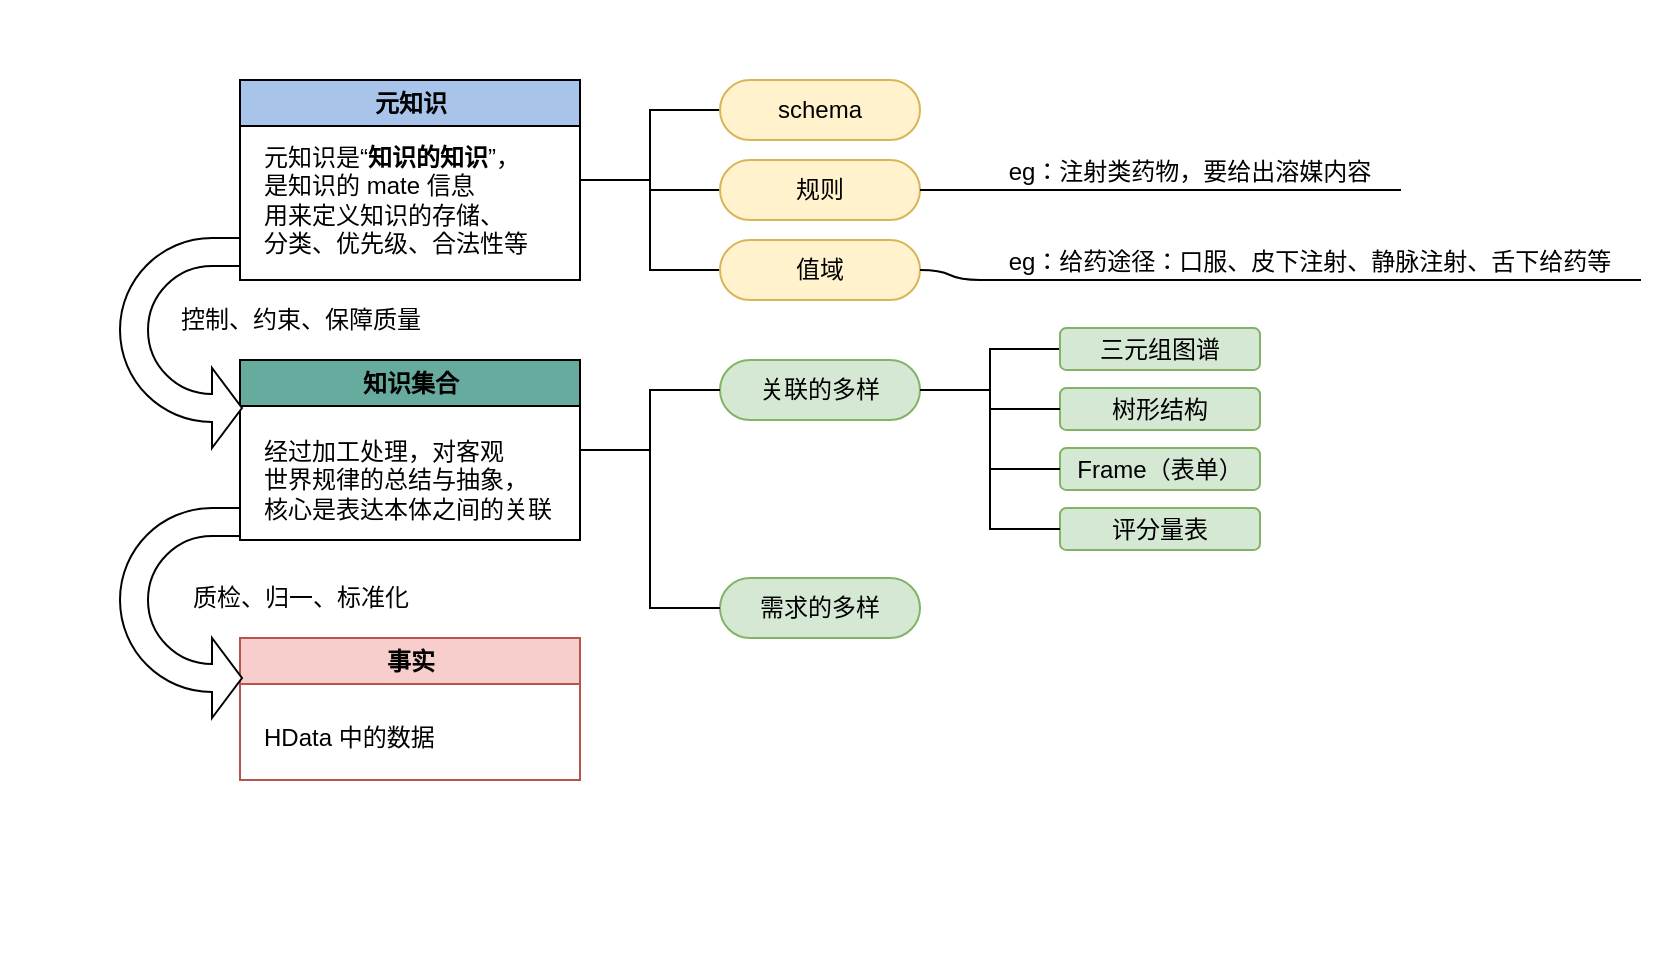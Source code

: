 <mxfile version="16.5.3" type="github" pages="2">
  <diagram id="lODO2Ho19lS363PkOUxg" name="Page-1">
    <mxGraphModel dx="946" dy="589" grid="1" gridSize="10" guides="1" tooltips="1" connect="1" arrows="1" fold="1" page="0" pageScale="1" pageWidth="827" pageHeight="1169" math="0" shadow="0">
      <root>
        <mxCell id="0" />
        <mxCell id="1" parent="0" />
        <mxCell id="Elu3GBamNisNBWZrPOnw-19" value="这是第一个" style="swimlane;startSize=20;horizontal=1;containerType=tree;swimlaneHead=0;swimlaneBody=0;noLabel=1;strokeColor=none;" parent="1" vertex="1">
          <mxGeometry x="30" y="31" width="830" height="479" as="geometry" />
        </mxCell>
        <mxCell id="Elu3GBamNisNBWZrPOnw-20" value="" style="edgeStyle=orthogonalEdgeStyle;startArrow=none;endArrow=none;segment=10;rounded=0;arcSize=40;" parent="Elu3GBamNisNBWZrPOnw-19" source="Elu3GBamNisNBWZrPOnw-24" target="Elu3GBamNisNBWZrPOnw-25" edge="1">
          <mxGeometry relative="1" as="geometry" />
        </mxCell>
        <mxCell id="Elu3GBamNisNBWZrPOnw-24" value="元知识" style="swimlane;fontFamily=Helvetica;fontSize=12;fontColor=rgb(0, 0, 0);align=center;strokeColor=rgb(0, 0, 0);fillColor=#A9C4EB;html=1;container=0;startSize=23;" parent="Elu3GBamNisNBWZrPOnw-19" vertex="1">
          <mxGeometry x="120" y="40" width="170" height="100" as="geometry" />
        </mxCell>
        <mxCell id="DxxxkKUG97s_HWiAUXKt-12" value="&lt;div&gt;元知识是“&lt;b&gt;知识的知识&lt;/b&gt;”，&lt;/div&gt;&lt;div&gt;是知识的 mate 信息&lt;/div&gt;&lt;div&gt;用来定义知识的存储、&lt;/div&gt;&lt;div&gt;分类、优先级、合法性等&lt;/div&gt;" style="text;html=1;align=left;verticalAlign=middle;resizable=0;points=[];autosize=1;strokeColor=none;fillColor=none;" parent="Elu3GBamNisNBWZrPOnw-24" vertex="1">
          <mxGeometry x="10" y="30" width="150" height="60" as="geometry" />
        </mxCell>
        <mxCell id="Elu3GBamNisNBWZrPOnw-25" value="schema" style="whiteSpace=wrap;html=1;rounded=1;arcSize=50;align=center;verticalAlign=middle;strokeWidth=1;autosize=1;spacing=4;treeFolding=1;treeMoving=1;newEdgeStyle={&quot;edgeStyle&quot;:&quot;entityRelationEdgeStyle&quot;,&quot;startArrow&quot;:&quot;none&quot;,&quot;endArrow&quot;:&quot;none&quot;,&quot;segment&quot;:10,&quot;curved&quot;:1};fillColor=#fff2cc;strokeColor=#d6b656;" parent="Elu3GBamNisNBWZrPOnw-19" vertex="1">
          <mxGeometry x="360" y="40" width="100" height="30" as="geometry" />
        </mxCell>
        <mxCell id="DxxxkKUG97s_HWiAUXKt-10" value="" style="edgeStyle=orthogonalEdgeStyle;startArrow=none;endArrow=none;segment=10;rounded=0;arcSize=40;" parent="Elu3GBamNisNBWZrPOnw-19" source="Elu3GBamNisNBWZrPOnw-24" target="DxxxkKUG97s_HWiAUXKt-11" edge="1">
          <mxGeometry relative="1" as="geometry">
            <mxPoint x="260" y="280" as="sourcePoint" />
          </mxGeometry>
        </mxCell>
        <mxCell id="DxxxkKUG97s_HWiAUXKt-11" value="规则" style="whiteSpace=wrap;html=1;rounded=1;arcSize=50;align=center;verticalAlign=middle;strokeWidth=1;autosize=1;spacing=4;treeFolding=1;treeMoving=1;newEdgeStyle={&quot;edgeStyle&quot;:&quot;entityRelationEdgeStyle&quot;,&quot;startArrow&quot;:&quot;none&quot;,&quot;endArrow&quot;:&quot;none&quot;,&quot;segment&quot;:10,&quot;curved&quot;:1};fillColor=#fff2cc;strokeColor=#d6b656;" parent="Elu3GBamNisNBWZrPOnw-19" vertex="1">
          <mxGeometry x="360" y="80" width="100" height="30" as="geometry" />
        </mxCell>
        <mxCell id="DxxxkKUG97s_HWiAUXKt-14" value="" style="edgeStyle=orthogonalEdgeStyle;startArrow=none;endArrow=none;segment=10;rounded=0;jumpSize=6;arcSize=40;" parent="Elu3GBamNisNBWZrPOnw-19" source="Elu3GBamNisNBWZrPOnw-24" target="DxxxkKUG97s_HWiAUXKt-15" edge="1">
          <mxGeometry relative="1" as="geometry">
            <mxPoint x="320" y="115" as="sourcePoint" />
          </mxGeometry>
        </mxCell>
        <mxCell id="DxxxkKUG97s_HWiAUXKt-15" value="值域" style="whiteSpace=wrap;html=1;rounded=1;arcSize=50;align=center;verticalAlign=middle;strokeWidth=1;autosize=1;spacing=4;treeFolding=1;treeMoving=1;newEdgeStyle={&quot;edgeStyle&quot;:&quot;entityRelationEdgeStyle&quot;,&quot;startArrow&quot;:&quot;none&quot;,&quot;endArrow&quot;:&quot;none&quot;,&quot;segment&quot;:10,&quot;curved&quot;:1};fillColor=#fff2cc;strokeColor=#d6b656;" parent="Elu3GBamNisNBWZrPOnw-19" vertex="1">
          <mxGeometry x="360" y="120" width="100" height="30" as="geometry" />
        </mxCell>
        <mxCell id="DxxxkKUG97s_HWiAUXKt-16" value="&lt;div&gt;eg：注射类药物，要给出溶媒内容&lt;/div&gt;" style="whiteSpace=wrap;html=1;shape=partialRectangle;top=0;left=0;bottom=1;right=0;points=[[0,1],[1,1]];fillColor=none;align=center;verticalAlign=bottom;routingCenterY=0.5;snapToPoint=1;recursiveResize=0;autosize=1;treeFolding=1;treeMoving=1;newEdgeStyle={&quot;edgeStyle&quot;:&quot;entityRelationEdgeStyle&quot;,&quot;startArrow&quot;:&quot;none&quot;,&quot;endArrow&quot;:&quot;none&quot;,&quot;segment&quot;:10,&quot;curved&quot;:1};fontColor=#000000;" parent="Elu3GBamNisNBWZrPOnw-19" vertex="1">
          <mxGeometry x="490" y="75" width="210" height="20" as="geometry" />
        </mxCell>
        <mxCell id="DxxxkKUG97s_HWiAUXKt-17" value="" style="edgeStyle=entityRelationEdgeStyle;startArrow=none;endArrow=none;segment=10;curved=1;rounded=1;fontColor=#C3ABD0;jumpSize=6;" parent="Elu3GBamNisNBWZrPOnw-19" source="DxxxkKUG97s_HWiAUXKt-11" target="DxxxkKUG97s_HWiAUXKt-16" edge="1">
          <mxGeometry relative="1" as="geometry">
            <mxPoint x="490" y="90" as="sourcePoint" />
          </mxGeometry>
        </mxCell>
        <mxCell id="DxxxkKUG97s_HWiAUXKt-18" value="&lt;div&gt;eg：给药途径：口服、皮下注射、静脉注射、舌下给药等&lt;/div&gt;" style="whiteSpace=wrap;html=1;shape=partialRectangle;top=0;left=0;bottom=1;right=0;points=[[0,1],[1,1]];fillColor=none;align=center;verticalAlign=bottom;routingCenterY=0.5;snapToPoint=1;recursiveResize=0;autosize=1;treeFolding=1;treeMoving=1;newEdgeStyle={&quot;edgeStyle&quot;:&quot;entityRelationEdgeStyle&quot;,&quot;startArrow&quot;:&quot;none&quot;,&quot;endArrow&quot;:&quot;none&quot;,&quot;segment&quot;:10,&quot;curved&quot;:1};fontColor=#000000;" parent="Elu3GBamNisNBWZrPOnw-19" vertex="1">
          <mxGeometry x="490" y="120" width="330" height="20" as="geometry" />
        </mxCell>
        <mxCell id="DxxxkKUG97s_HWiAUXKt-19" value="" style="edgeStyle=entityRelationEdgeStyle;startArrow=none;endArrow=none;segment=10;curved=1;rounded=1;fontColor=#C3ABD0;jumpSize=6;" parent="Elu3GBamNisNBWZrPOnw-19" source="DxxxkKUG97s_HWiAUXKt-15" target="DxxxkKUG97s_HWiAUXKt-18" edge="1">
          <mxGeometry relative="1" as="geometry">
            <mxPoint x="470" y="160" as="sourcePoint" />
            <mxPoint x="660" y="225" as="targetPoint" />
          </mxGeometry>
        </mxCell>
        <mxCell id="DxxxkKUG97s_HWiAUXKt-21" value="知识集合" style="swimlane;fontFamily=Helvetica;fontSize=12;fontColor=rgb(0, 0, 0);align=center;strokeColor=rgb(0, 0, 0);fillColor=#67AB9F;html=1;container=0;startSize=23;" parent="Elu3GBamNisNBWZrPOnw-19" vertex="1">
          <mxGeometry x="120" y="180" width="170" height="90" as="geometry" />
        </mxCell>
        <mxCell id="DxxxkKUG97s_HWiAUXKt-22" value="&lt;div&gt;经过加工处理，对客观&lt;/div&gt;&lt;div&gt;世界规律的总结与抽象，&lt;/div&gt;&lt;div&gt;核心是表达本体之间的关联&lt;/div&gt;" style="text;html=1;align=left;verticalAlign=middle;resizable=0;points=[];autosize=1;strokeColor=none;fillColor=none;" parent="DxxxkKUG97s_HWiAUXKt-21" vertex="1">
          <mxGeometry x="10" y="35" width="160" height="50" as="geometry" />
        </mxCell>
        <mxCell id="DxxxkKUG97s_HWiAUXKt-43" style="edgeStyle=orthogonalEdgeStyle;rounded=1;jumpSize=6;orthogonalLoop=1;jettySize=auto;html=1;fontColor=#000000;arcSize=0;endArrow=none;endFill=0;" parent="Elu3GBamNisNBWZrPOnw-19" source="DxxxkKUG97s_HWiAUXKt-23" target="DxxxkKUG97s_HWiAUXKt-42" edge="1">
          <mxGeometry relative="1" as="geometry" />
        </mxCell>
        <mxCell id="DxxxkKUG97s_HWiAUXKt-23" value="关联的多样" style="whiteSpace=wrap;html=1;rounded=1;arcSize=50;align=center;verticalAlign=middle;strokeWidth=1;autosize=1;spacing=4;treeFolding=1;treeMoving=1;newEdgeStyle={&quot;edgeStyle&quot;:&quot;entityRelationEdgeStyle&quot;,&quot;startArrow&quot;:&quot;none&quot;,&quot;endArrow&quot;:&quot;none&quot;,&quot;segment&quot;:10,&quot;curved&quot;:1};fillColor=#d5e8d4;strokeColor=#82b366;" parent="Elu3GBamNisNBWZrPOnw-19" vertex="1">
          <mxGeometry x="360" y="180" width="100" height="30" as="geometry" />
        </mxCell>
        <mxCell id="DxxxkKUG97s_HWiAUXKt-20" value="" style="edgeStyle=orthogonalEdgeStyle;startArrow=none;endArrow=none;segment=10;rounded=0;arcSize=40;" parent="Elu3GBamNisNBWZrPOnw-19" source="DxxxkKUG97s_HWiAUXKt-21" target="DxxxkKUG97s_HWiAUXKt-23" edge="1">
          <mxGeometry relative="1" as="geometry" />
        </mxCell>
        <mxCell id="DxxxkKUG97s_HWiAUXKt-41" value="&lt;div&gt;控制、约束、保障质量&lt;/div&gt;" style="text;html=1;align=center;verticalAlign=middle;resizable=0;points=[];autosize=1;strokeColor=none;fillColor=none;fontColor=#000000;" parent="Elu3GBamNisNBWZrPOnw-19" vertex="1">
          <mxGeometry x="80" y="150" width="140" height="20" as="geometry" />
        </mxCell>
        <mxCell id="DxxxkKUG97s_HWiAUXKt-42" value="三元组图谱" style="rounded=1;whiteSpace=wrap;html=1;strokeWidth=1;fillColor=#d5e8d4;strokeColor=#82b366;" parent="Elu3GBamNisNBWZrPOnw-19" vertex="1">
          <mxGeometry x="530" y="164" width="100" height="21" as="geometry" />
        </mxCell>
        <mxCell id="DxxxkKUG97s_HWiAUXKt-44" value="树形结构" style="rounded=1;whiteSpace=wrap;html=1;strokeWidth=1;fillColor=#d5e8d4;strokeColor=#82b366;" parent="Elu3GBamNisNBWZrPOnw-19" vertex="1">
          <mxGeometry x="530" y="194" width="100" height="21" as="geometry" />
        </mxCell>
        <mxCell id="DxxxkKUG97s_HWiAUXKt-45" style="edgeStyle=orthogonalEdgeStyle;rounded=1;jumpSize=6;orthogonalLoop=1;jettySize=auto;html=1;fontColor=#000000;arcSize=0;endArrow=none;endFill=0;" parent="Elu3GBamNisNBWZrPOnw-19" source="DxxxkKUG97s_HWiAUXKt-23" target="DxxxkKUG97s_HWiAUXKt-44" edge="1">
          <mxGeometry relative="1" as="geometry">
            <mxPoint x="470" y="205" as="sourcePoint" />
            <mxPoint x="540" y="199.5" as="targetPoint" />
          </mxGeometry>
        </mxCell>
        <mxCell id="DxxxkKUG97s_HWiAUXKt-46" value="Frame（表单）" style="rounded=1;whiteSpace=wrap;html=1;strokeWidth=1;fillColor=#d5e8d4;strokeColor=#82b366;" parent="Elu3GBamNisNBWZrPOnw-19" vertex="1">
          <mxGeometry x="530" y="224" width="100" height="21" as="geometry" />
        </mxCell>
        <mxCell id="DxxxkKUG97s_HWiAUXKt-47" value="评分量表" style="rounded=1;whiteSpace=wrap;html=1;strokeWidth=1;fillColor=#d5e8d4;strokeColor=#82b366;" parent="Elu3GBamNisNBWZrPOnw-19" vertex="1">
          <mxGeometry x="530" y="254" width="100" height="21" as="geometry" />
        </mxCell>
        <mxCell id="DxxxkKUG97s_HWiAUXKt-48" style="edgeStyle=orthogonalEdgeStyle;rounded=1;jumpSize=6;orthogonalLoop=1;jettySize=auto;html=1;fontColor=#000000;arcSize=0;entryX=0;entryY=0.5;entryDx=0;entryDy=0;endArrow=none;endFill=0;" parent="Elu3GBamNisNBWZrPOnw-19" source="DxxxkKUG97s_HWiAUXKt-23" target="DxxxkKUG97s_HWiAUXKt-46" edge="1">
          <mxGeometry relative="1" as="geometry">
            <mxPoint x="470" y="205" as="sourcePoint" />
            <mxPoint x="540" y="230.5" as="targetPoint" />
          </mxGeometry>
        </mxCell>
        <mxCell id="DxxxkKUG97s_HWiAUXKt-49" style="edgeStyle=orthogonalEdgeStyle;rounded=1;jumpSize=6;orthogonalLoop=1;jettySize=auto;html=1;fontColor=#000000;arcSize=0;entryX=0;entryY=0.5;entryDx=0;entryDy=0;endArrow=none;endFill=0;" parent="Elu3GBamNisNBWZrPOnw-19" source="DxxxkKUG97s_HWiAUXKt-23" target="DxxxkKUG97s_HWiAUXKt-47" edge="1">
          <mxGeometry relative="1" as="geometry">
            <mxPoint x="480" y="215" as="sourcePoint" />
            <mxPoint x="550" y="240.5" as="targetPoint" />
          </mxGeometry>
        </mxCell>
        <mxCell id="DxxxkKUG97s_HWiAUXKt-56" value="事实" style="swimlane;fontFamily=Helvetica;fontSize=12;align=center;strokeColor=#b85450;fillColor=#f8cecc;html=1;container=0;startSize=23;" parent="Elu3GBamNisNBWZrPOnw-19" vertex="1">
          <mxGeometry x="120" y="319" width="170" height="71" as="geometry" />
        </mxCell>
        <mxCell id="DxxxkKUG97s_HWiAUXKt-57" value="HData 中的数据" style="text;html=1;align=left;verticalAlign=middle;resizable=0;points=[];autosize=1;strokeColor=none;fillColor=none;" parent="DxxxkKUG97s_HWiAUXKt-56" vertex="1">
          <mxGeometry x="10" y="40" width="100" height="20" as="geometry" />
        </mxCell>
        <mxCell id="DxxxkKUG97s_HWiAUXKt-59" value="&lt;div&gt;质检、归一、标准化&lt;/div&gt;" style="text;html=1;align=center;verticalAlign=middle;resizable=0;points=[];autosize=1;strokeColor=none;fillColor=none;fontColor=#000000;" parent="Elu3GBamNisNBWZrPOnw-19" vertex="1">
          <mxGeometry x="90" y="289" width="120" height="20" as="geometry" />
        </mxCell>
        <mxCell id="DxxxkKUG97s_HWiAUXKt-51" value="需求的多样" style="whiteSpace=wrap;html=1;rounded=1;arcSize=50;align=center;verticalAlign=middle;strokeWidth=1;autosize=1;spacing=4;treeFolding=1;treeMoving=1;newEdgeStyle={&quot;edgeStyle&quot;:&quot;entityRelationEdgeStyle&quot;,&quot;startArrow&quot;:&quot;none&quot;,&quot;endArrow&quot;:&quot;none&quot;,&quot;segment&quot;:10,&quot;curved&quot;:1};fillColor=#d5e8d4;strokeColor=#82b366;" parent="Elu3GBamNisNBWZrPOnw-19" vertex="1">
          <mxGeometry x="360" y="289" width="100" height="30" as="geometry" />
        </mxCell>
        <mxCell id="DxxxkKUG97s_HWiAUXKt-50" value="" style="edgeStyle=orthogonalEdgeStyle;startArrow=none;endArrow=none;segment=10;rounded=0;arcSize=40;entryX=0;entryY=0.5;entryDx=0;entryDy=0;" parent="Elu3GBamNisNBWZrPOnw-19" source="DxxxkKUG97s_HWiAUXKt-21" target="DxxxkKUG97s_HWiAUXKt-51" edge="1">
          <mxGeometry relative="1" as="geometry">
            <mxPoint x="320" y="256" as="sourcePoint" />
          </mxGeometry>
        </mxCell>
        <mxCell id="dQ_sZXhrT5kV8hx1NSOp-16" value="" style="html=1;shadow=0;dashed=0;align=center;verticalAlign=middle;shape=mxgraph.arrows2.uTurnArrow;dy=7;arrowHead=40;dx2=15;flipV=1;" parent="Elu3GBamNisNBWZrPOnw-19" vertex="1">
          <mxGeometry x="60" y="254" width="60" height="105" as="geometry" />
        </mxCell>
        <mxCell id="dQ_sZXhrT5kV8hx1NSOp-17" value="" style="html=1;shadow=0;dashed=0;align=center;verticalAlign=middle;shape=mxgraph.arrows2.uTurnArrow;dy=7;arrowHead=40;dx2=15;flipV=1;" parent="Elu3GBamNisNBWZrPOnw-19" vertex="1">
          <mxGeometry x="60" y="119" width="60" height="105" as="geometry" />
        </mxCell>
      </root>
    </mxGraphModel>
  </diagram>
  <diagram id="KTzYICPfw4q1XGl3ZIBY" name="Page-2">
    <mxGraphModel dx="631" dy="393" grid="1" gridSize="10" guides="1" tooltips="1" connect="1" arrows="1" fold="1" page="0" pageScale="1" pageWidth="827" pageHeight="1169" math="0" shadow="0">
      <root>
        <mxCell id="5-wVpHgIYCvD5tO6Q7Gx-0" />
        <mxCell id="5-wVpHgIYCvD5tO6Q7Gx-1" parent="5-wVpHgIYCvD5tO6Q7Gx-0" />
        <mxCell id="G7_NN15ntJY5N_Q-a0-s-4" value="数据抽取" style="swimlane;rounded=0;whiteSpace=wrap;html=1;container=1;" vertex="1" parent="5-wVpHgIYCvD5tO6Q7Gx-1">
          <mxGeometry x="80" y="130" width="500" height="240" as="geometry" />
        </mxCell>
        <mxCell id="G7_NN15ntJY5N_Q-a0-s-5" value="NER" style="rounded=0;whiteSpace=wrap;html=1;treeMoving=1;treeFolding=1;fillColor=#D4E1F5;" vertex="1" parent="G7_NN15ntJY5N_Q-a0-s-4">
          <mxGeometry x="100" y="75" width="80" height="30" as="geometry" />
        </mxCell>
        <mxCell id="G7_NN15ntJY5N_Q-a0-s-22" style="edgeStyle=none;rounded=0;orthogonalLoop=1;jettySize=auto;html=1;exitX=1;exitY=0.5;exitDx=0;exitDy=0;entryX=0;entryY=0.5;entryDx=0;entryDy=0;" edge="1" parent="G7_NN15ntJY5N_Q-a0-s-4" source="G7_NN15ntJY5N_Q-a0-s-6" target="G7_NN15ntJY5N_Q-a0-s-20">
          <mxGeometry relative="1" as="geometry" />
        </mxCell>
        <mxCell id="G7_NN15ntJY5N_Q-a0-s-6" value="规则与模板" style="whiteSpace=wrap;html=1;rounded=1;arcSize=50;align=left;verticalAlign=middle;strokeWidth=1;autosize=1;spacing=4;treeFolding=0;treeMoving=1;newEdgeStyle={&quot;edgeStyle&quot;:&quot;entityRelationEdgeStyle&quot;,&quot;startArrow&quot;:&quot;none&quot;,&quot;endArrow&quot;:&quot;none&quot;,&quot;segment&quot;:10,&quot;curved&quot;:1};fontFamily=Helvetica;fontSize=12;strokeColor=#9673a6;recursiveResize=0;fillColor=#FFB570;" vertex="1" parent="G7_NN15ntJY5N_Q-a0-s-4">
          <mxGeometry x="210" y="40" width="90" height="20" as="geometry" />
        </mxCell>
        <mxCell id="G7_NN15ntJY5N_Q-a0-s-7" value="" style="edgeStyle=entityRelationEdgeStyle;startArrow=none;endArrow=none;segment=10;curved=1;rounded=0;" edge="1" target="G7_NN15ntJY5N_Q-a0-s-6" parent="G7_NN15ntJY5N_Q-a0-s-4" source="G7_NN15ntJY5N_Q-a0-s-5">
          <mxGeometry relative="1" as="geometry">
            <mxPoint x="190" y="85" as="sourcePoint" />
          </mxGeometry>
        </mxCell>
        <mxCell id="G7_NN15ntJY5N_Q-a0-s-9" value="基于统计" style="whiteSpace=wrap;html=1;rounded=1;arcSize=50;align=left;verticalAlign=middle;strokeWidth=1;autosize=1;spacing=4;treeFolding=0;treeMoving=1;newEdgeStyle={&quot;edgeStyle&quot;:&quot;entityRelationEdgeStyle&quot;,&quot;startArrow&quot;:&quot;none&quot;,&quot;endArrow&quot;:&quot;none&quot;,&quot;segment&quot;:10,&quot;curved&quot;:1};fontFamily=Helvetica;fontSize=12;strokeColor=#9673a6;recursiveResize=0;fillColor=#FFB570;" vertex="1" parent="G7_NN15ntJY5N_Q-a0-s-4">
          <mxGeometry x="210" y="80" width="90" height="20" as="geometry" />
        </mxCell>
        <mxCell id="G7_NN15ntJY5N_Q-a0-s-10" value="" style="edgeStyle=entityRelationEdgeStyle;startArrow=none;endArrow=none;segment=10;curved=1;rounded=0;" edge="1" target="G7_NN15ntJY5N_Q-a0-s-9" parent="G7_NN15ntJY5N_Q-a0-s-4" source="G7_NN15ntJY5N_Q-a0-s-5">
          <mxGeometry relative="1" as="geometry">
            <mxPoint x="190" y="120" as="sourcePoint" />
          </mxGeometry>
        </mxCell>
        <mxCell id="G7_NN15ntJY5N_Q-a0-s-11" value="基于深度学习" style="whiteSpace=wrap;html=1;rounded=1;arcSize=50;align=left;verticalAlign=middle;strokeWidth=1;autosize=1;spacing=4;treeFolding=0;treeMoving=1;newEdgeStyle={&quot;edgeStyle&quot;:&quot;entityRelationEdgeStyle&quot;,&quot;startArrow&quot;:&quot;none&quot;,&quot;endArrow&quot;:&quot;none&quot;,&quot;segment&quot;:10,&quot;curved&quot;:1};fontFamily=Helvetica;fontSize=12;strokeColor=#9673a6;recursiveResize=0;fillColor=#FFB570;" vertex="1" parent="G7_NN15ntJY5N_Q-a0-s-4">
          <mxGeometry x="210" y="120" width="90" height="20" as="geometry" />
        </mxCell>
        <mxCell id="G7_NN15ntJY5N_Q-a0-s-12" value="" style="edgeStyle=entityRelationEdgeStyle;startArrow=none;endArrow=none;segment=10;curved=1;rounded=0;" edge="1" target="G7_NN15ntJY5N_Q-a0-s-11" parent="G7_NN15ntJY5N_Q-a0-s-4" source="G7_NN15ntJY5N_Q-a0-s-5">
          <mxGeometry relative="1" as="geometry">
            <mxPoint x="190" y="160" as="sourcePoint" />
          </mxGeometry>
        </mxCell>
        <mxCell id="G7_NN15ntJY5N_Q-a0-s-15" value="远程监督" style="whiteSpace=wrap;html=1;rounded=1;arcSize=50;align=center;verticalAlign=middle;strokeWidth=1;autosize=1;spacing=4;treeFolding=0;treeMoving=1;newEdgeStyle={&quot;edgeStyle&quot;:&quot;entityRelationEdgeStyle&quot;,&quot;startArrow&quot;:&quot;none&quot;,&quot;endArrow&quot;:&quot;none&quot;,&quot;segment&quot;:10,&quot;curved&quot;:1};fillColor=#d5e8d4;strokeColor=#82b366;" vertex="1" parent="G7_NN15ntJY5N_Q-a0-s-4">
          <mxGeometry x="332" y="120" width="90" height="20" as="geometry" />
        </mxCell>
        <mxCell id="G7_NN15ntJY5N_Q-a0-s-16" value="" style="edgeStyle=entityRelationEdgeStyle;startArrow=none;endArrow=none;segment=10;curved=1;rounded=0;" edge="1" target="G7_NN15ntJY5N_Q-a0-s-15" parent="G7_NN15ntJY5N_Q-a0-s-4" source="G7_NN15ntJY5N_Q-a0-s-11">
          <mxGeometry relative="1" as="geometry">
            <mxPoint x="360" y="157" as="sourcePoint" />
          </mxGeometry>
        </mxCell>
        <mxCell id="G7_NN15ntJY5N_Q-a0-s-24" style="edgeStyle=none;rounded=0;orthogonalLoop=1;jettySize=auto;html=1;exitX=1;exitY=0.5;exitDx=0;exitDy=0;" edge="1" parent="G7_NN15ntJY5N_Q-a0-s-4" source="G7_NN15ntJY5N_Q-a0-s-17" target="G7_NN15ntJY5N_Q-a0-s-23">
          <mxGeometry relative="1" as="geometry" />
        </mxCell>
        <mxCell id="G7_NN15ntJY5N_Q-a0-s-41" style="edgeStyle=orthogonalEdgeStyle;rounded=0;orthogonalLoop=1;jettySize=auto;html=1;exitX=1;exitY=0.5;exitDx=0;exitDy=0;entryX=0;entryY=0.5;entryDx=0;entryDy=0;" edge="1" parent="G7_NN15ntJY5N_Q-a0-s-4" source="G7_NN15ntJY5N_Q-a0-s-17" target="G7_NN15ntJY5N_Q-a0-s-40">
          <mxGeometry relative="1" as="geometry" />
        </mxCell>
        <mxCell id="G7_NN15ntJY5N_Q-a0-s-17" value="事件挖掘" style="rounded=0;whiteSpace=wrap;html=1;treeMoving=1;treeFolding=1;fillColor=#D4E1F5;" vertex="1" parent="G7_NN15ntJY5N_Q-a0-s-4">
          <mxGeometry x="100" y="160" width="80" height="30" as="geometry" />
        </mxCell>
        <mxCell id="G7_NN15ntJY5N_Q-a0-s-20" value="财政帮扶政策结构化" style="shape=process;whiteSpace=wrap;html=1;backgroundOutline=1;fillColor=#fff2cc;strokeColor=#d6b656;" vertex="1" parent="G7_NN15ntJY5N_Q-a0-s-4">
          <mxGeometry x="332" y="40" width="140" height="20" as="geometry" />
        </mxCell>
        <mxCell id="G7_NN15ntJY5N_Q-a0-s-23" value="舆情事件脉络挖掘" style="shape=process;whiteSpace=wrap;html=1;backgroundOutline=1;fillColor=#fff2cc;strokeColor=#d6b656;" vertex="1" parent="G7_NN15ntJY5N_Q-a0-s-4">
          <mxGeometry x="230" y="165" width="140" height="20" as="geometry" />
        </mxCell>
        <mxCell id="G7_NN15ntJY5N_Q-a0-s-40" value="特定医疗状态挖掘" style="shape=process;whiteSpace=wrap;html=1;backgroundOutline=1;" vertex="1" parent="G7_NN15ntJY5N_Q-a0-s-4">
          <mxGeometry x="230" y="200" width="140" height="20" as="geometry" />
        </mxCell>
        <mxCell id="G7_NN15ntJY5N_Q-a0-s-45" value="政&lt;br&gt;策&lt;br&gt;标&lt;br&gt;准" style="shape=cylinder3;whiteSpace=wrap;html=1;boundedLbl=1;backgroundOutline=1;size=15;fillColor=#E6E6E6;" vertex="1" parent="G7_NN15ntJY5N_Q-a0-s-4">
          <mxGeometry x="20" y="130" width="50" height="100" as="geometry" />
        </mxCell>
        <mxCell id="G7_NN15ntJY5N_Q-a0-s-42" value="业&lt;br&gt;务&lt;br&gt;数&lt;br&gt;据" style="shape=cylinder3;whiteSpace=wrap;html=1;boundedLbl=1;backgroundOutline=1;size=15;fillColor=#E6E6E6;" vertex="1" parent="G7_NN15ntJY5N_Q-a0-s-4">
          <mxGeometry x="20" y="40" width="50" height="100" as="geometry" />
        </mxCell>
        <mxCell id="G7_NN15ntJY5N_Q-a0-s-59" value="Bert+CRF" style="whiteSpace=wrap;html=1;rounded=1;arcSize=50;align=center;verticalAlign=middle;strokeWidth=1;autosize=1;spacing=4;treeFolding=0;treeMoving=1;newEdgeStyle={&quot;edgeStyle&quot;:&quot;entityRelationEdgeStyle&quot;,&quot;startArrow&quot;:&quot;none&quot;,&quot;endArrow&quot;:&quot;none&quot;,&quot;segment&quot;:10,&quot;curved&quot;:1};fillColor=#d5e8d4;strokeColor=#82b366;" vertex="1" parent="G7_NN15ntJY5N_Q-a0-s-4">
          <mxGeometry x="332" y="80" width="90" height="20" as="geometry" />
        </mxCell>
        <mxCell id="G7_NN15ntJY5N_Q-a0-s-60" value="" style="edgeStyle=entityRelationEdgeStyle;startArrow=none;endArrow=none;segment=10;curved=1;rounded=0;" edge="1" parent="G7_NN15ntJY5N_Q-a0-s-4" source="G7_NN15ntJY5N_Q-a0-s-11" target="G7_NN15ntJY5N_Q-a0-s-59">
          <mxGeometry relative="1" as="geometry">
            <mxPoint x="310" y="140" as="sourcePoint" />
            <mxPoint x="342" y="140" as="targetPoint" />
          </mxGeometry>
        </mxCell>
        <mxCell id="G7_NN15ntJY5N_Q-a0-s-25" value="专家整理" style="swimlane;rounded=0;whiteSpace=wrap;html=1;container=1;" vertex="1" parent="5-wVpHgIYCvD5tO6Q7Gx-1">
          <mxGeometry x="80" y="390" width="500" height="160" as="geometry" />
        </mxCell>
        <mxCell id="G7_NN15ntJY5N_Q-a0-s-47" value="指&lt;br&gt;南&lt;br&gt;文&lt;br&gt;献" style="shape=cylinder3;whiteSpace=wrap;html=1;boundedLbl=1;backgroundOutline=1;size=15;fillColor=#E6E6E6;" vertex="1" parent="G7_NN15ntJY5N_Q-a0-s-25">
          <mxGeometry x="90" y="40" width="50" height="100" as="geometry" />
        </mxCell>
        <mxCell id="G7_NN15ntJY5N_Q-a0-s-28" value="人工标注" style="whiteSpace=wrap;html=1;rounded=1;arcSize=50;align=left;verticalAlign=middle;strokeWidth=1;autosize=1;spacing=4;treeFolding=0;treeMoving=1;newEdgeStyle={&quot;edgeStyle&quot;:&quot;entityRelationEdgeStyle&quot;,&quot;startArrow&quot;:&quot;none&quot;,&quot;endArrow&quot;:&quot;none&quot;,&quot;segment&quot;:10,&quot;curved&quot;:1};fontFamily=Helvetica;fontSize=12;strokeColor=#9673a6;recursiveResize=0;fillColor=#FFB570;" vertex="1" parent="G7_NN15ntJY5N_Q-a0-s-25">
          <mxGeometry x="280" y="46" width="70" height="20" as="geometry" />
        </mxCell>
        <mxCell id="G7_NN15ntJY5N_Q-a0-s-46" value="医&lt;br&gt;学&lt;br&gt;教&lt;br&gt;材" style="shape=cylinder3;whiteSpace=wrap;html=1;boundedLbl=1;backgroundOutline=1;size=15;fillColor=#E6E6E6;" vertex="1" parent="G7_NN15ntJY5N_Q-a0-s-25">
          <mxGeometry x="20" y="40" width="50" height="100" as="geometry" />
        </mxCell>
        <mxCell id="G7_NN15ntJY5N_Q-a0-s-48" value="专家整理" style="rounded=0;whiteSpace=wrap;html=1;treeMoving=1;treeFolding=1;fillColor=#D4E1F5;" vertex="1" parent="G7_NN15ntJY5N_Q-a0-s-25">
          <mxGeometry x="160" y="78" width="80" height="30" as="geometry" />
        </mxCell>
        <mxCell id="G7_NN15ntJY5N_Q-a0-s-58" style="edgeStyle=orthogonalEdgeStyle;rounded=0;orthogonalLoop=1;jettySize=auto;html=1;exitX=1;exitY=0.5;exitDx=0;exitDy=0;" edge="1" parent="G7_NN15ntJY5N_Q-a0-s-25" source="G7_NN15ntJY5N_Q-a0-s-49" target="G7_NN15ntJY5N_Q-a0-s-57">
          <mxGeometry relative="1" as="geometry" />
        </mxCell>
        <mxCell id="G7_NN15ntJY5N_Q-a0-s-49" value="交叉校验" style="whiteSpace=wrap;html=1;rounded=1;arcSize=50;align=left;verticalAlign=middle;strokeWidth=1;autosize=1;spacing=4;treeFolding=0;treeMoving=1;newEdgeStyle={&quot;edgeStyle&quot;:&quot;entityRelationEdgeStyle&quot;,&quot;startArrow&quot;:&quot;none&quot;,&quot;endArrow&quot;:&quot;none&quot;,&quot;segment&quot;:10,&quot;curved&quot;:1};fontFamily=Helvetica;fontSize=12;strokeColor=#9673a6;recursiveResize=0;fillColor=#FFB570;" vertex="1" parent="G7_NN15ntJY5N_Q-a0-s-25">
          <mxGeometry x="280" y="83" width="70" height="20" as="geometry" />
        </mxCell>
        <mxCell id="G7_NN15ntJY5N_Q-a0-s-55" style="edgeStyle=orthogonalEdgeStyle;rounded=0;orthogonalLoop=1;jettySize=auto;html=1;exitX=1;exitY=0.5;exitDx=0;exitDy=0;" edge="1" parent="G7_NN15ntJY5N_Q-a0-s-25" source="G7_NN15ntJY5N_Q-a0-s-50" target="G7_NN15ntJY5N_Q-a0-s-54">
          <mxGeometry relative="1" as="geometry" />
        </mxCell>
        <mxCell id="G7_NN15ntJY5N_Q-a0-s-50" value="知识整理" style="whiteSpace=wrap;html=1;rounded=1;arcSize=50;align=left;verticalAlign=middle;strokeWidth=1;autosize=1;spacing=4;treeFolding=0;treeMoving=1;newEdgeStyle={&quot;edgeStyle&quot;:&quot;entityRelationEdgeStyle&quot;,&quot;startArrow&quot;:&quot;none&quot;,&quot;endArrow&quot;:&quot;none&quot;,&quot;segment&quot;:10,&quot;curved&quot;:1};fontFamily=Helvetica;fontSize=12;strokeColor=#9673a6;recursiveResize=0;fillColor=#FFB570;" vertex="1" parent="G7_NN15ntJY5N_Q-a0-s-25">
          <mxGeometry x="280" y="120" width="70" height="20" as="geometry" />
        </mxCell>
        <mxCell id="G7_NN15ntJY5N_Q-a0-s-51" value="" style="edgeStyle=entityRelationEdgeStyle;startArrow=none;endArrow=none;segment=10;curved=1;rounded=0;" edge="1" parent="G7_NN15ntJY5N_Q-a0-s-25" source="G7_NN15ntJY5N_Q-a0-s-48" target="G7_NN15ntJY5N_Q-a0-s-28">
          <mxGeometry relative="1" as="geometry">
            <mxPoint x="190" y="-160" as="sourcePoint" />
            <mxPoint x="220" y="-120" as="targetPoint" />
          </mxGeometry>
        </mxCell>
        <mxCell id="G7_NN15ntJY5N_Q-a0-s-52" value="" style="edgeStyle=entityRelationEdgeStyle;startArrow=none;endArrow=none;segment=10;curved=1;rounded=0;" edge="1" parent="G7_NN15ntJY5N_Q-a0-s-25" source="G7_NN15ntJY5N_Q-a0-s-48" target="G7_NN15ntJY5N_Q-a0-s-49">
          <mxGeometry relative="1" as="geometry">
            <mxPoint x="250" y="100" as="sourcePoint" />
            <mxPoint x="310" y="55.0" as="targetPoint" />
          </mxGeometry>
        </mxCell>
        <mxCell id="G7_NN15ntJY5N_Q-a0-s-53" value="" style="edgeStyle=entityRelationEdgeStyle;startArrow=none;endArrow=none;segment=10;curved=1;rounded=0;" edge="1" parent="G7_NN15ntJY5N_Q-a0-s-25" source="G7_NN15ntJY5N_Q-a0-s-48" target="G7_NN15ntJY5N_Q-a0-s-50">
          <mxGeometry relative="1" as="geometry">
            <mxPoint x="260" y="110" as="sourcePoint" />
            <mxPoint x="320" y="65.0" as="targetPoint" />
          </mxGeometry>
        </mxCell>
        <mxCell id="G7_NN15ntJY5N_Q-a0-s-54" value="慢病处方" style="shape=process;whiteSpace=wrap;html=1;backgroundOutline=1;fillColor=#fff2cc;strokeColor=#d6b656;" vertex="1" parent="G7_NN15ntJY5N_Q-a0-s-25">
          <mxGeometry x="390" y="120" width="100" height="20" as="geometry" />
        </mxCell>
        <mxCell id="G7_NN15ntJY5N_Q-a0-s-57" value="挖掘验证" style="shape=process;whiteSpace=wrap;html=1;backgroundOutline=1;fillColor=#fff2cc;strokeColor=#d6b656;" vertex="1" parent="G7_NN15ntJY5N_Q-a0-s-25">
          <mxGeometry x="390" y="83" width="100" height="20" as="geometry" />
        </mxCell>
      </root>
    </mxGraphModel>
  </diagram>
</mxfile>

